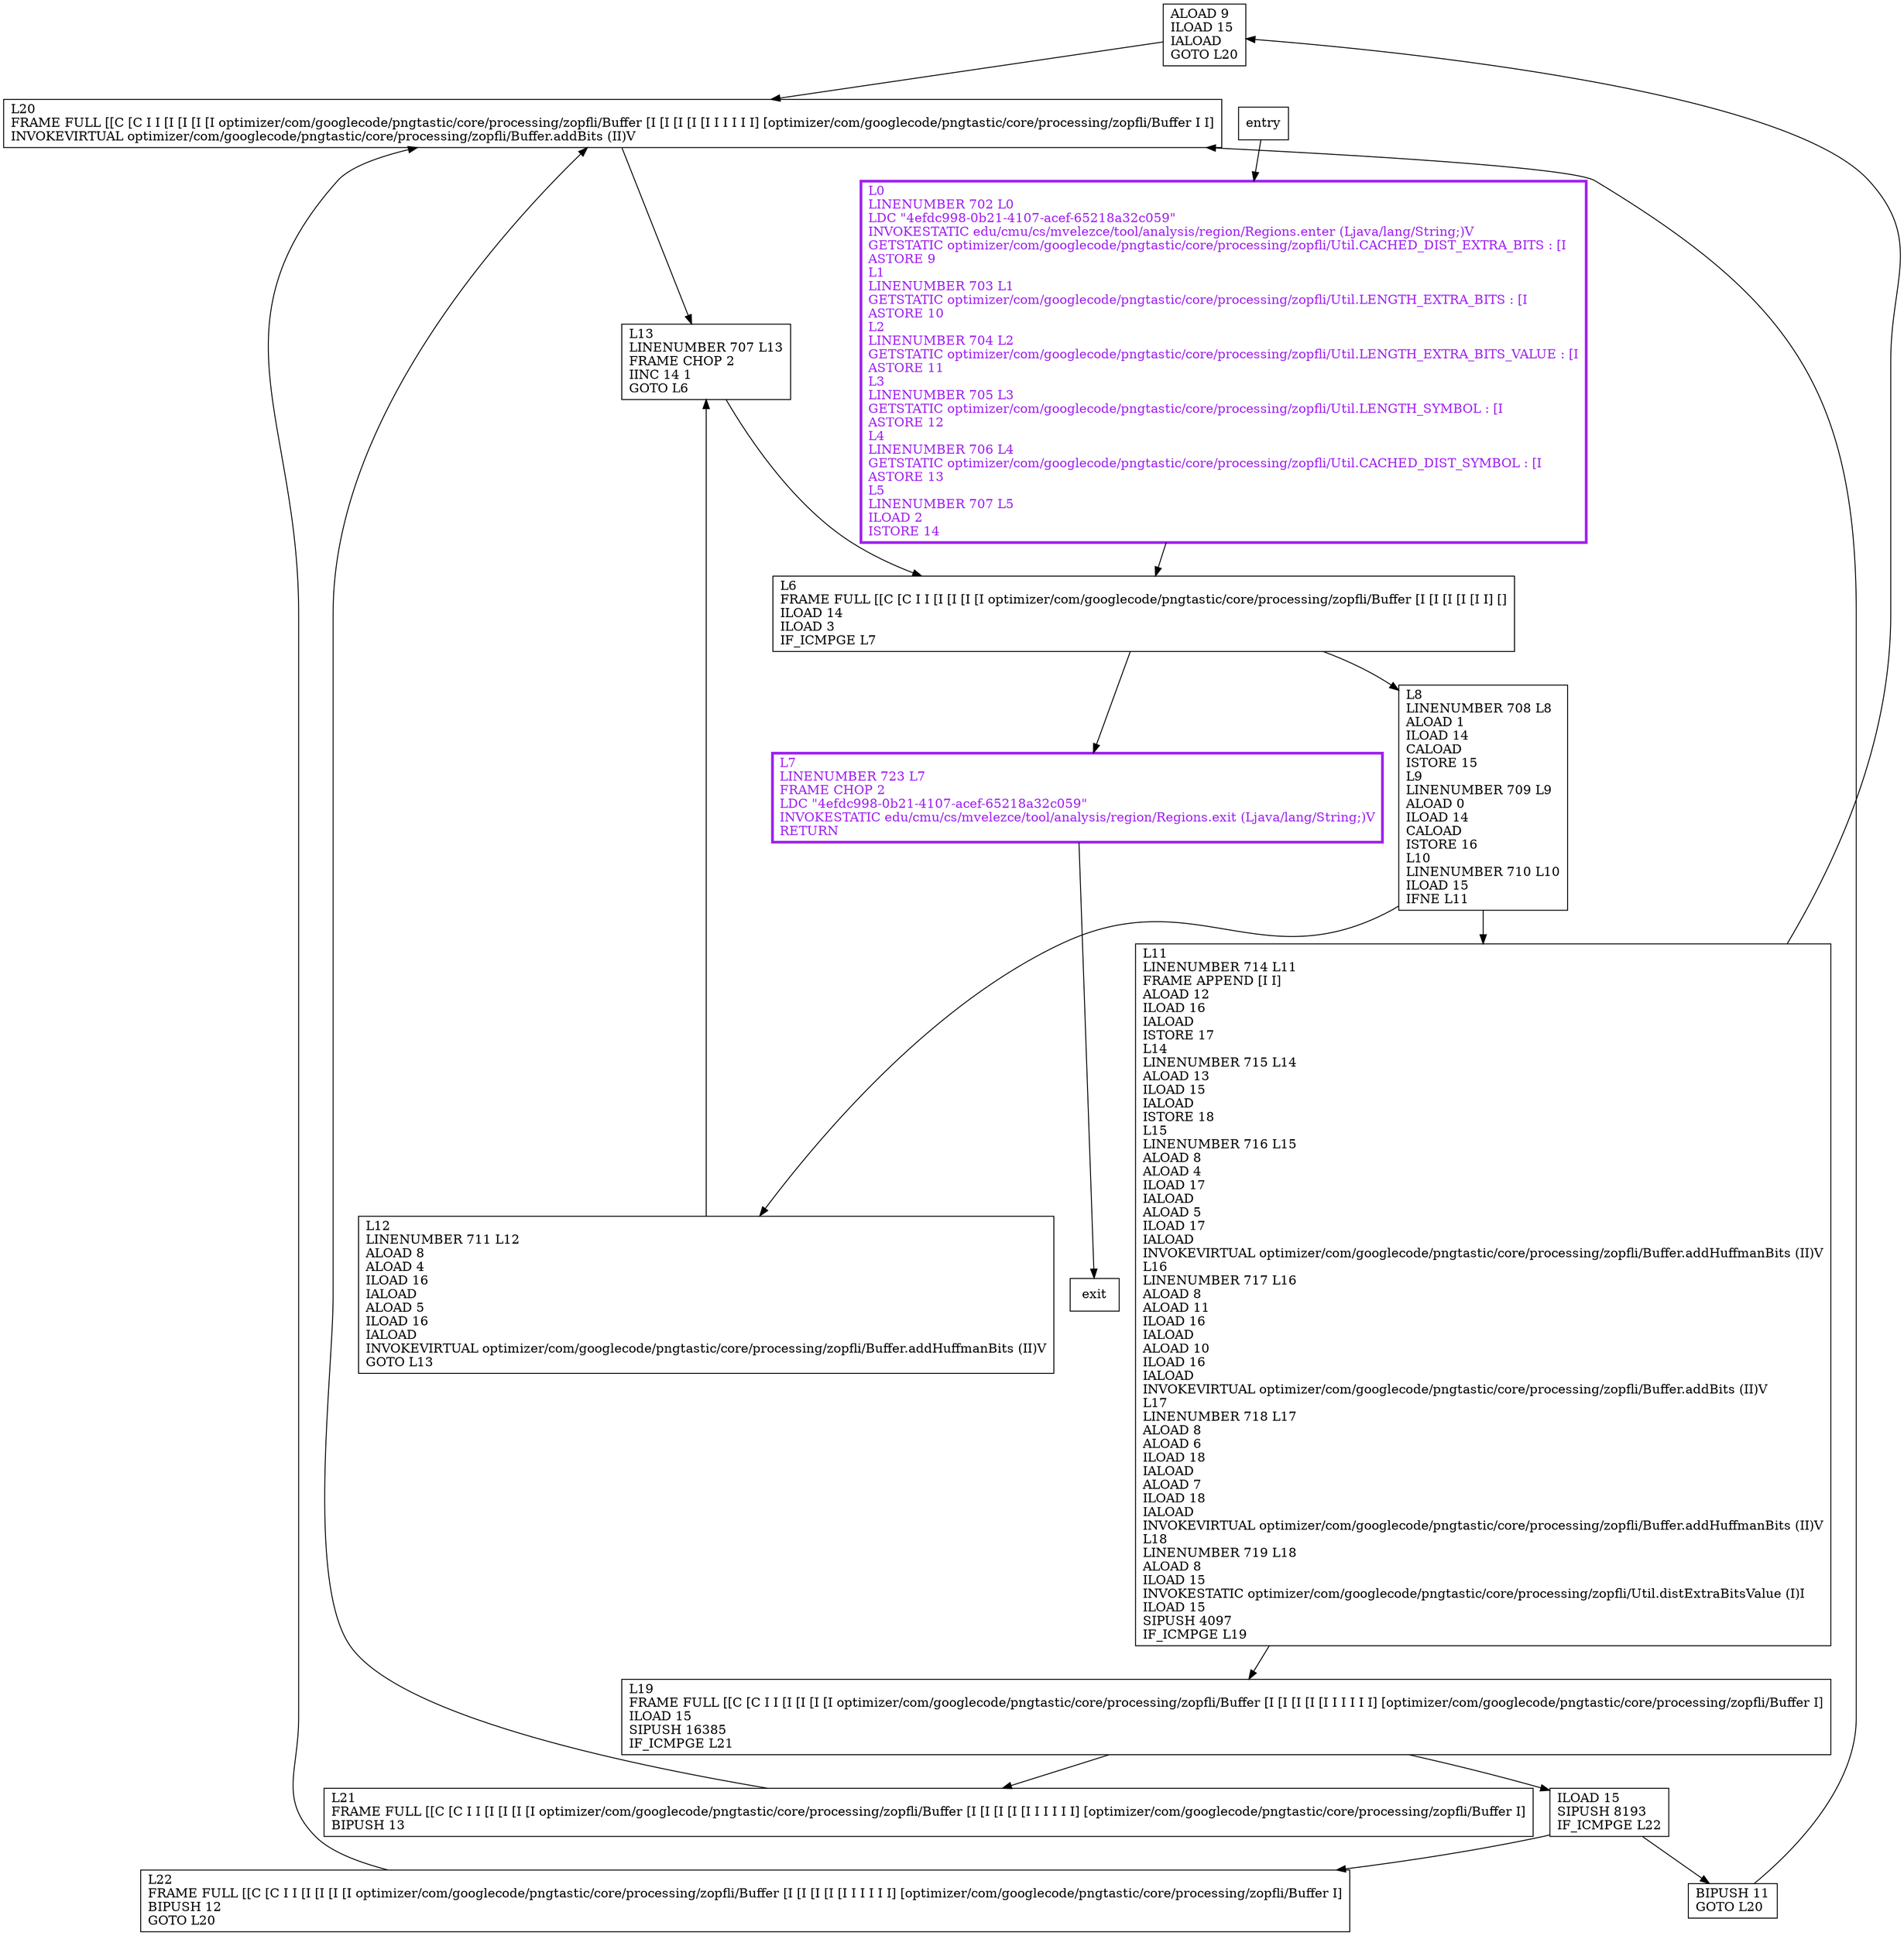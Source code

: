 digraph addLzData {
node [shape=record];
1863100050 [label="ALOAD 9\lILOAD 15\lIALOAD\lGOTO L20\l"];
749981943 [label="L21\lFRAME FULL [[C [C I I [I [I [I [I optimizer/com/googlecode/pngtastic/core/processing/zopfli/Buffer [I [I [I [I [I I I I I I] [optimizer/com/googlecode/pngtastic/core/processing/zopfli/Buffer I]\lBIPUSH 13\l"];
1313960293 [label="ILOAD 15\lSIPUSH 8193\lIF_ICMPGE L22\l"];
385332399 [label="L0\lLINENUMBER 702 L0\lLDC \"4efdc998-0b21-4107-acef-65218a32c059\"\lINVOKESTATIC edu/cmu/cs/mvelezce/tool/analysis/region/Regions.enter (Ljava/lang/String;)V\lGETSTATIC optimizer/com/googlecode/pngtastic/core/processing/zopfli/Util.CACHED_DIST_EXTRA_BITS : [I\lASTORE 9\lL1\lLINENUMBER 703 L1\lGETSTATIC optimizer/com/googlecode/pngtastic/core/processing/zopfli/Util.LENGTH_EXTRA_BITS : [I\lASTORE 10\lL2\lLINENUMBER 704 L2\lGETSTATIC optimizer/com/googlecode/pngtastic/core/processing/zopfli/Util.LENGTH_EXTRA_BITS_VALUE : [I\lASTORE 11\lL3\lLINENUMBER 705 L3\lGETSTATIC optimizer/com/googlecode/pngtastic/core/processing/zopfli/Util.LENGTH_SYMBOL : [I\lASTORE 12\lL4\lLINENUMBER 706 L4\lGETSTATIC optimizer/com/googlecode/pngtastic/core/processing/zopfli/Util.CACHED_DIST_SYMBOL : [I\lASTORE 13\lL5\lLINENUMBER 707 L5\lILOAD 2\lISTORE 14\l"];
1907241392 [label="L13\lLINENUMBER 707 L13\lFRAME CHOP 2\lIINC 14 1\lGOTO L6\l"];
739264372 [label="L20\lFRAME FULL [[C [C I I [I [I [I [I optimizer/com/googlecode/pngtastic/core/processing/zopfli/Buffer [I [I [I [I [I I I I I I] [optimizer/com/googlecode/pngtastic/core/processing/zopfli/Buffer I I]\lINVOKEVIRTUAL optimizer/com/googlecode/pngtastic/core/processing/zopfli/Buffer.addBits (II)V\l"];
1488946768 [label="L11\lLINENUMBER 714 L11\lFRAME APPEND [I I]\lALOAD 12\lILOAD 16\lIALOAD\lISTORE 17\lL14\lLINENUMBER 715 L14\lALOAD 13\lILOAD 15\lIALOAD\lISTORE 18\lL15\lLINENUMBER 716 L15\lALOAD 8\lALOAD 4\lILOAD 17\lIALOAD\lALOAD 5\lILOAD 17\lIALOAD\lINVOKEVIRTUAL optimizer/com/googlecode/pngtastic/core/processing/zopfli/Buffer.addHuffmanBits (II)V\lL16\lLINENUMBER 717 L16\lALOAD 8\lALOAD 11\lILOAD 16\lIALOAD\lALOAD 10\lILOAD 16\lIALOAD\lINVOKEVIRTUAL optimizer/com/googlecode/pngtastic/core/processing/zopfli/Buffer.addBits (II)V\lL17\lLINENUMBER 718 L17\lALOAD 8\lALOAD 6\lILOAD 18\lIALOAD\lALOAD 7\lILOAD 18\lIALOAD\lINVOKEVIRTUAL optimizer/com/googlecode/pngtastic/core/processing/zopfli/Buffer.addHuffmanBits (II)V\lL18\lLINENUMBER 719 L18\lALOAD 8\lILOAD 15\lINVOKESTATIC optimizer/com/googlecode/pngtastic/core/processing/zopfli/Util.distExtraBitsValue (I)I\lILOAD 15\lSIPUSH 4097\lIF_ICMPGE L19\l"];
1942356772 [label="L12\lLINENUMBER 711 L12\lALOAD 8\lALOAD 4\lILOAD 16\lIALOAD\lALOAD 5\lILOAD 16\lIALOAD\lINVOKEVIRTUAL optimizer/com/googlecode/pngtastic/core/processing/zopfli/Buffer.addHuffmanBits (II)V\lGOTO L13\l"];
1155757579 [label="L22\lFRAME FULL [[C [C I I [I [I [I [I optimizer/com/googlecode/pngtastic/core/processing/zopfli/Buffer [I [I [I [I [I I I I I I] [optimizer/com/googlecode/pngtastic/core/processing/zopfli/Buffer I]\lBIPUSH 12\lGOTO L20\l"];
2061440682 [label="L7\lLINENUMBER 723 L7\lFRAME CHOP 2\lLDC \"4efdc998-0b21-4107-acef-65218a32c059\"\lINVOKESTATIC edu/cmu/cs/mvelezce/tool/analysis/region/Regions.exit (Ljava/lang/String;)V\lRETURN\l"];
883020319 [label="L8\lLINENUMBER 708 L8\lALOAD 1\lILOAD 14\lCALOAD\lISTORE 15\lL9\lLINENUMBER 709 L9\lALOAD 0\lILOAD 14\lCALOAD\lISTORE 16\lL10\lLINENUMBER 710 L10\lILOAD 15\lIFNE L11\l"];
1785111044 [label="BIPUSH 11\lGOTO L20\l"];
1482748887 [label="L6\lFRAME FULL [[C [C I I [I [I [I [I optimizer/com/googlecode/pngtastic/core/processing/zopfli/Buffer [I [I [I [I [I I] []\lILOAD 14\lILOAD 3\lIF_ICMPGE L7\l"];
1269118128 [label="L19\lFRAME FULL [[C [C I I [I [I [I [I optimizer/com/googlecode/pngtastic/core/processing/zopfli/Buffer [I [I [I [I [I I I I I I] [optimizer/com/googlecode/pngtastic/core/processing/zopfli/Buffer I]\lILOAD 15\lSIPUSH 16385\lIF_ICMPGE L21\l"];
entry;
exit;
1863100050 -> 739264372;
749981943 -> 739264372;
1313960293 -> 1155757579;
1313960293 -> 1785111044;
385332399 -> 1482748887;
1907241392 -> 1482748887;
739264372 -> 1907241392;
1488946768 -> 1863100050;
1488946768 -> 1269118128;
1942356772 -> 1907241392;
entry -> 385332399;
1155757579 -> 739264372;
2061440682 -> exit;
883020319 -> 1488946768;
883020319 -> 1942356772;
1785111044 -> 739264372;
1482748887 -> 2061440682;
1482748887 -> 883020319;
1269118128 -> 749981943;
1269118128 -> 1313960293;
2061440682[fontcolor="purple", penwidth=3, color="purple"];
385332399[fontcolor="purple", penwidth=3, color="purple"];
}
